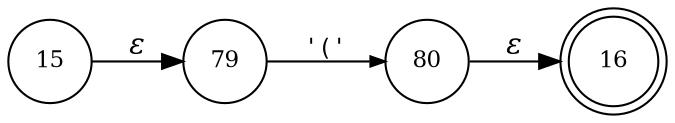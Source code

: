 digraph ATN {
rankdir=LR;
s16[fontsize=11, label="16", shape=doublecircle, fixedsize=true, width=.6];
s80[fontsize=11,label="80", shape=circle, fixedsize=true, width=.55, peripheries=1];
s15[fontsize=11,label="15", shape=circle, fixedsize=true, width=.55, peripheries=1];
s79[fontsize=11,label="79", shape=circle, fixedsize=true, width=.55, peripheries=1];
s15 -> s79 [fontname="Times-Italic", label="&epsilon;"];
s79 -> s80 [fontsize=11, fontname="Courier", arrowsize=.7, label = "'('", arrowhead = normal];
s80 -> s16 [fontname="Times-Italic", label="&epsilon;"];
}